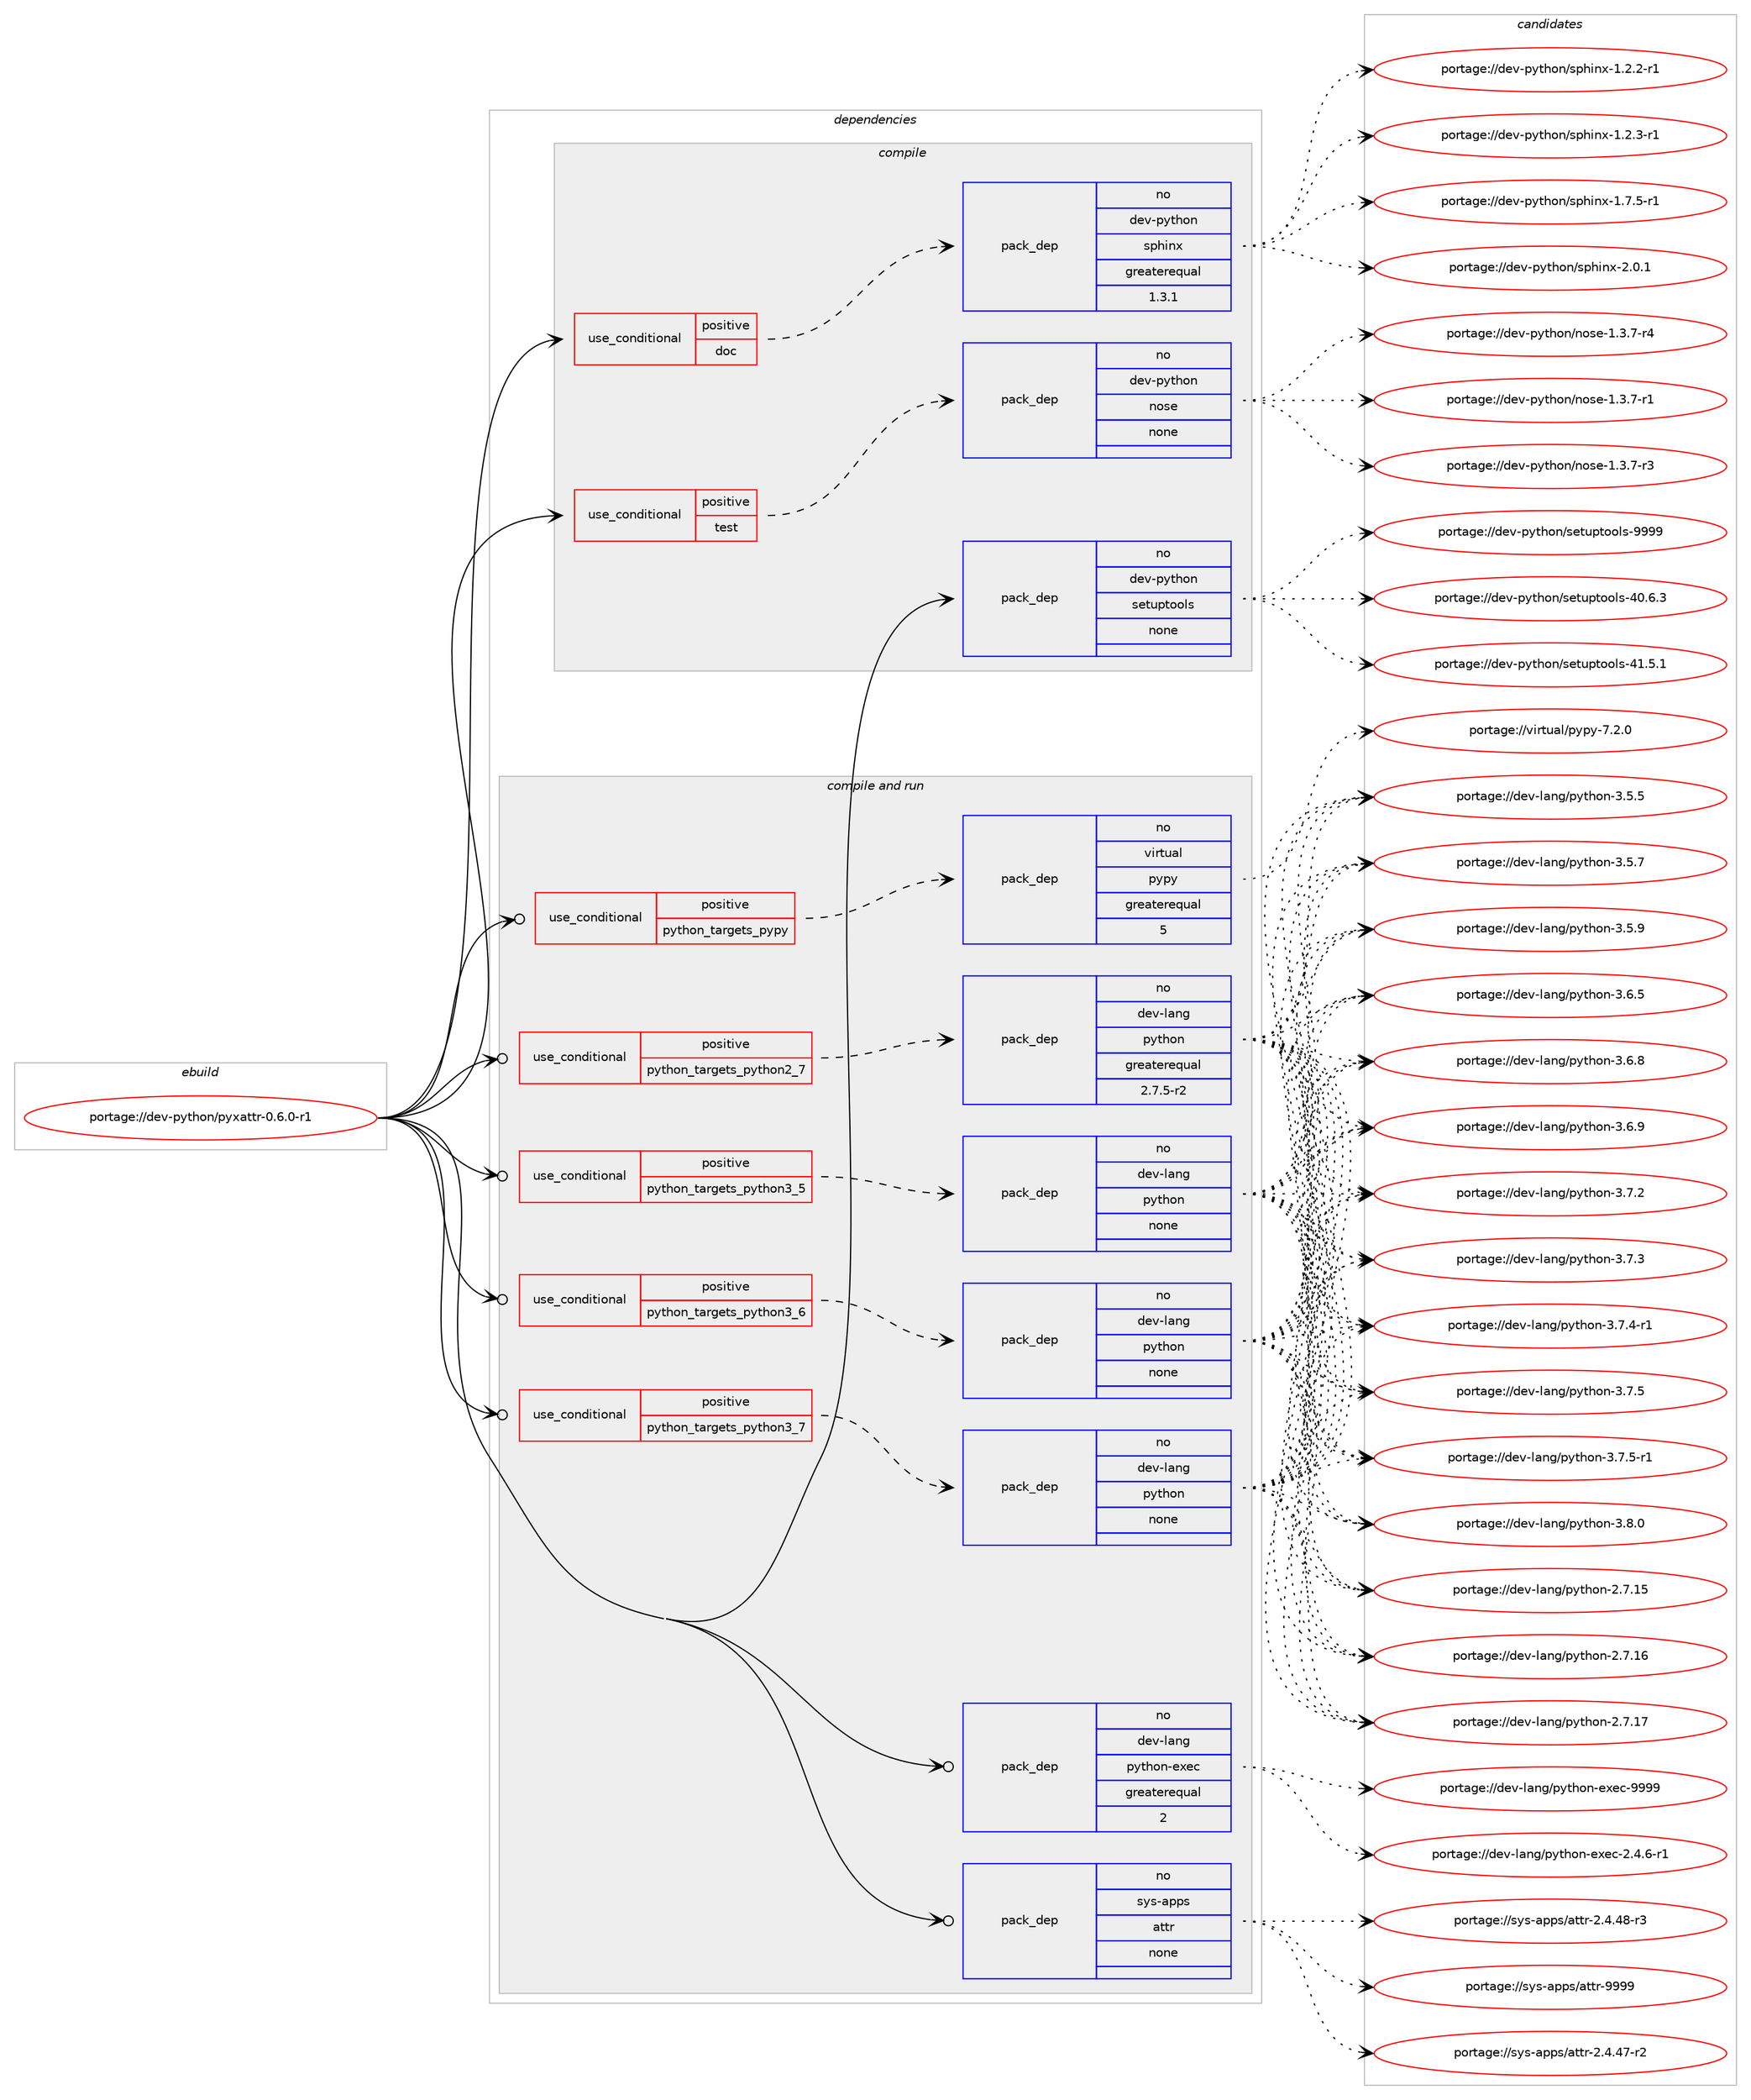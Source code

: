 digraph prolog {

# *************
# Graph options
# *************

newrank=true;
concentrate=true;
compound=true;
graph [rankdir=LR,fontname=Helvetica,fontsize=10,ranksep=1.5];#, ranksep=2.5, nodesep=0.2];
edge  [arrowhead=vee];
node  [fontname=Helvetica,fontsize=10];

# **********
# The ebuild
# **********

subgraph cluster_leftcol {
color=gray;
rank=same;
label=<<i>ebuild</i>>;
id [label="portage://dev-python/pyxattr-0.6.0-r1", color=red, width=4, href="../dev-python/pyxattr-0.6.0-r1.svg"];
}

# ****************
# The dependencies
# ****************

subgraph cluster_midcol {
color=gray;
label=<<i>dependencies</i>>;
subgraph cluster_compile {
fillcolor="#eeeeee";
style=filled;
label=<<i>compile</i>>;
subgraph cond37499 {
dependency168936 [label=<<TABLE BORDER="0" CELLBORDER="1" CELLSPACING="0" CELLPADDING="4"><TR><TD ROWSPAN="3" CELLPADDING="10">use_conditional</TD></TR><TR><TD>positive</TD></TR><TR><TD>doc</TD></TR></TABLE>>, shape=none, color=red];
subgraph pack128037 {
dependency168937 [label=<<TABLE BORDER="0" CELLBORDER="1" CELLSPACING="0" CELLPADDING="4" WIDTH="220"><TR><TD ROWSPAN="6" CELLPADDING="30">pack_dep</TD></TR><TR><TD WIDTH="110">no</TD></TR><TR><TD>dev-python</TD></TR><TR><TD>sphinx</TD></TR><TR><TD>greaterequal</TD></TR><TR><TD>1.3.1</TD></TR></TABLE>>, shape=none, color=blue];
}
dependency168936:e -> dependency168937:w [weight=20,style="dashed",arrowhead="vee"];
}
id:e -> dependency168936:w [weight=20,style="solid",arrowhead="vee"];
subgraph cond37500 {
dependency168938 [label=<<TABLE BORDER="0" CELLBORDER="1" CELLSPACING="0" CELLPADDING="4"><TR><TD ROWSPAN="3" CELLPADDING="10">use_conditional</TD></TR><TR><TD>positive</TD></TR><TR><TD>test</TD></TR></TABLE>>, shape=none, color=red];
subgraph pack128038 {
dependency168939 [label=<<TABLE BORDER="0" CELLBORDER="1" CELLSPACING="0" CELLPADDING="4" WIDTH="220"><TR><TD ROWSPAN="6" CELLPADDING="30">pack_dep</TD></TR><TR><TD WIDTH="110">no</TD></TR><TR><TD>dev-python</TD></TR><TR><TD>nose</TD></TR><TR><TD>none</TD></TR><TR><TD></TD></TR></TABLE>>, shape=none, color=blue];
}
dependency168938:e -> dependency168939:w [weight=20,style="dashed",arrowhead="vee"];
}
id:e -> dependency168938:w [weight=20,style="solid",arrowhead="vee"];
subgraph pack128039 {
dependency168940 [label=<<TABLE BORDER="0" CELLBORDER="1" CELLSPACING="0" CELLPADDING="4" WIDTH="220"><TR><TD ROWSPAN="6" CELLPADDING="30">pack_dep</TD></TR><TR><TD WIDTH="110">no</TD></TR><TR><TD>dev-python</TD></TR><TR><TD>setuptools</TD></TR><TR><TD>none</TD></TR><TR><TD></TD></TR></TABLE>>, shape=none, color=blue];
}
id:e -> dependency168940:w [weight=20,style="solid",arrowhead="vee"];
}
subgraph cluster_compileandrun {
fillcolor="#eeeeee";
style=filled;
label=<<i>compile and run</i>>;
subgraph cond37501 {
dependency168941 [label=<<TABLE BORDER="0" CELLBORDER="1" CELLSPACING="0" CELLPADDING="4"><TR><TD ROWSPAN="3" CELLPADDING="10">use_conditional</TD></TR><TR><TD>positive</TD></TR><TR><TD>python_targets_pypy</TD></TR></TABLE>>, shape=none, color=red];
subgraph pack128040 {
dependency168942 [label=<<TABLE BORDER="0" CELLBORDER="1" CELLSPACING="0" CELLPADDING="4" WIDTH="220"><TR><TD ROWSPAN="6" CELLPADDING="30">pack_dep</TD></TR><TR><TD WIDTH="110">no</TD></TR><TR><TD>virtual</TD></TR><TR><TD>pypy</TD></TR><TR><TD>greaterequal</TD></TR><TR><TD>5</TD></TR></TABLE>>, shape=none, color=blue];
}
dependency168941:e -> dependency168942:w [weight=20,style="dashed",arrowhead="vee"];
}
id:e -> dependency168941:w [weight=20,style="solid",arrowhead="odotvee"];
subgraph cond37502 {
dependency168943 [label=<<TABLE BORDER="0" CELLBORDER="1" CELLSPACING="0" CELLPADDING="4"><TR><TD ROWSPAN="3" CELLPADDING="10">use_conditional</TD></TR><TR><TD>positive</TD></TR><TR><TD>python_targets_python2_7</TD></TR></TABLE>>, shape=none, color=red];
subgraph pack128041 {
dependency168944 [label=<<TABLE BORDER="0" CELLBORDER="1" CELLSPACING="0" CELLPADDING="4" WIDTH="220"><TR><TD ROWSPAN="6" CELLPADDING="30">pack_dep</TD></TR><TR><TD WIDTH="110">no</TD></TR><TR><TD>dev-lang</TD></TR><TR><TD>python</TD></TR><TR><TD>greaterequal</TD></TR><TR><TD>2.7.5-r2</TD></TR></TABLE>>, shape=none, color=blue];
}
dependency168943:e -> dependency168944:w [weight=20,style="dashed",arrowhead="vee"];
}
id:e -> dependency168943:w [weight=20,style="solid",arrowhead="odotvee"];
subgraph cond37503 {
dependency168945 [label=<<TABLE BORDER="0" CELLBORDER="1" CELLSPACING="0" CELLPADDING="4"><TR><TD ROWSPAN="3" CELLPADDING="10">use_conditional</TD></TR><TR><TD>positive</TD></TR><TR><TD>python_targets_python3_5</TD></TR></TABLE>>, shape=none, color=red];
subgraph pack128042 {
dependency168946 [label=<<TABLE BORDER="0" CELLBORDER="1" CELLSPACING="0" CELLPADDING="4" WIDTH="220"><TR><TD ROWSPAN="6" CELLPADDING="30">pack_dep</TD></TR><TR><TD WIDTH="110">no</TD></TR><TR><TD>dev-lang</TD></TR><TR><TD>python</TD></TR><TR><TD>none</TD></TR><TR><TD></TD></TR></TABLE>>, shape=none, color=blue];
}
dependency168945:e -> dependency168946:w [weight=20,style="dashed",arrowhead="vee"];
}
id:e -> dependency168945:w [weight=20,style="solid",arrowhead="odotvee"];
subgraph cond37504 {
dependency168947 [label=<<TABLE BORDER="0" CELLBORDER="1" CELLSPACING="0" CELLPADDING="4"><TR><TD ROWSPAN="3" CELLPADDING="10">use_conditional</TD></TR><TR><TD>positive</TD></TR><TR><TD>python_targets_python3_6</TD></TR></TABLE>>, shape=none, color=red];
subgraph pack128043 {
dependency168948 [label=<<TABLE BORDER="0" CELLBORDER="1" CELLSPACING="0" CELLPADDING="4" WIDTH="220"><TR><TD ROWSPAN="6" CELLPADDING="30">pack_dep</TD></TR><TR><TD WIDTH="110">no</TD></TR><TR><TD>dev-lang</TD></TR><TR><TD>python</TD></TR><TR><TD>none</TD></TR><TR><TD></TD></TR></TABLE>>, shape=none, color=blue];
}
dependency168947:e -> dependency168948:w [weight=20,style="dashed",arrowhead="vee"];
}
id:e -> dependency168947:w [weight=20,style="solid",arrowhead="odotvee"];
subgraph cond37505 {
dependency168949 [label=<<TABLE BORDER="0" CELLBORDER="1" CELLSPACING="0" CELLPADDING="4"><TR><TD ROWSPAN="3" CELLPADDING="10">use_conditional</TD></TR><TR><TD>positive</TD></TR><TR><TD>python_targets_python3_7</TD></TR></TABLE>>, shape=none, color=red];
subgraph pack128044 {
dependency168950 [label=<<TABLE BORDER="0" CELLBORDER="1" CELLSPACING="0" CELLPADDING="4" WIDTH="220"><TR><TD ROWSPAN="6" CELLPADDING="30">pack_dep</TD></TR><TR><TD WIDTH="110">no</TD></TR><TR><TD>dev-lang</TD></TR><TR><TD>python</TD></TR><TR><TD>none</TD></TR><TR><TD></TD></TR></TABLE>>, shape=none, color=blue];
}
dependency168949:e -> dependency168950:w [weight=20,style="dashed",arrowhead="vee"];
}
id:e -> dependency168949:w [weight=20,style="solid",arrowhead="odotvee"];
subgraph pack128045 {
dependency168951 [label=<<TABLE BORDER="0" CELLBORDER="1" CELLSPACING="0" CELLPADDING="4" WIDTH="220"><TR><TD ROWSPAN="6" CELLPADDING="30">pack_dep</TD></TR><TR><TD WIDTH="110">no</TD></TR><TR><TD>dev-lang</TD></TR><TR><TD>python-exec</TD></TR><TR><TD>greaterequal</TD></TR><TR><TD>2</TD></TR></TABLE>>, shape=none, color=blue];
}
id:e -> dependency168951:w [weight=20,style="solid",arrowhead="odotvee"];
subgraph pack128046 {
dependency168952 [label=<<TABLE BORDER="0" CELLBORDER="1" CELLSPACING="0" CELLPADDING="4" WIDTH="220"><TR><TD ROWSPAN="6" CELLPADDING="30">pack_dep</TD></TR><TR><TD WIDTH="110">no</TD></TR><TR><TD>sys-apps</TD></TR><TR><TD>attr</TD></TR><TR><TD>none</TD></TR><TR><TD></TD></TR></TABLE>>, shape=none, color=blue];
}
id:e -> dependency168952:w [weight=20,style="solid",arrowhead="odotvee"];
}
subgraph cluster_run {
fillcolor="#eeeeee";
style=filled;
label=<<i>run</i>>;
}
}

# **************
# The candidates
# **************

subgraph cluster_choices {
rank=same;
color=gray;
label=<<i>candidates</i>>;

subgraph choice128037 {
color=black;
nodesep=1;
choiceportage10010111845112121116104111110471151121041051101204549465046504511449 [label="portage://dev-python/sphinx-1.2.2-r1", color=red, width=4,href="../dev-python/sphinx-1.2.2-r1.svg"];
choiceportage10010111845112121116104111110471151121041051101204549465046514511449 [label="portage://dev-python/sphinx-1.2.3-r1", color=red, width=4,href="../dev-python/sphinx-1.2.3-r1.svg"];
choiceportage10010111845112121116104111110471151121041051101204549465546534511449 [label="portage://dev-python/sphinx-1.7.5-r1", color=red, width=4,href="../dev-python/sphinx-1.7.5-r1.svg"];
choiceportage1001011184511212111610411111047115112104105110120455046484649 [label="portage://dev-python/sphinx-2.0.1", color=red, width=4,href="../dev-python/sphinx-2.0.1.svg"];
dependency168937:e -> choiceportage10010111845112121116104111110471151121041051101204549465046504511449:w [style=dotted,weight="100"];
dependency168937:e -> choiceportage10010111845112121116104111110471151121041051101204549465046514511449:w [style=dotted,weight="100"];
dependency168937:e -> choiceportage10010111845112121116104111110471151121041051101204549465546534511449:w [style=dotted,weight="100"];
dependency168937:e -> choiceportage1001011184511212111610411111047115112104105110120455046484649:w [style=dotted,weight="100"];
}
subgraph choice128038 {
color=black;
nodesep=1;
choiceportage10010111845112121116104111110471101111151014549465146554511449 [label="portage://dev-python/nose-1.3.7-r1", color=red, width=4,href="../dev-python/nose-1.3.7-r1.svg"];
choiceportage10010111845112121116104111110471101111151014549465146554511451 [label="portage://dev-python/nose-1.3.7-r3", color=red, width=4,href="../dev-python/nose-1.3.7-r3.svg"];
choiceportage10010111845112121116104111110471101111151014549465146554511452 [label="portage://dev-python/nose-1.3.7-r4", color=red, width=4,href="../dev-python/nose-1.3.7-r4.svg"];
dependency168939:e -> choiceportage10010111845112121116104111110471101111151014549465146554511449:w [style=dotted,weight="100"];
dependency168939:e -> choiceportage10010111845112121116104111110471101111151014549465146554511451:w [style=dotted,weight="100"];
dependency168939:e -> choiceportage10010111845112121116104111110471101111151014549465146554511452:w [style=dotted,weight="100"];
}
subgraph choice128039 {
color=black;
nodesep=1;
choiceportage100101118451121211161041111104711510111611711211611111110811545524846544651 [label="portage://dev-python/setuptools-40.6.3", color=red, width=4,href="../dev-python/setuptools-40.6.3.svg"];
choiceportage100101118451121211161041111104711510111611711211611111110811545524946534649 [label="portage://dev-python/setuptools-41.5.1", color=red, width=4,href="../dev-python/setuptools-41.5.1.svg"];
choiceportage10010111845112121116104111110471151011161171121161111111081154557575757 [label="portage://dev-python/setuptools-9999", color=red, width=4,href="../dev-python/setuptools-9999.svg"];
dependency168940:e -> choiceportage100101118451121211161041111104711510111611711211611111110811545524846544651:w [style=dotted,weight="100"];
dependency168940:e -> choiceportage100101118451121211161041111104711510111611711211611111110811545524946534649:w [style=dotted,weight="100"];
dependency168940:e -> choiceportage10010111845112121116104111110471151011161171121161111111081154557575757:w [style=dotted,weight="100"];
}
subgraph choice128040 {
color=black;
nodesep=1;
choiceportage1181051141161179710847112121112121455546504648 [label="portage://virtual/pypy-7.2.0", color=red, width=4,href="../virtual/pypy-7.2.0.svg"];
dependency168942:e -> choiceportage1181051141161179710847112121112121455546504648:w [style=dotted,weight="100"];
}
subgraph choice128041 {
color=black;
nodesep=1;
choiceportage10010111845108971101034711212111610411111045504655464953 [label="portage://dev-lang/python-2.7.15", color=red, width=4,href="../dev-lang/python-2.7.15.svg"];
choiceportage10010111845108971101034711212111610411111045504655464954 [label="portage://dev-lang/python-2.7.16", color=red, width=4,href="../dev-lang/python-2.7.16.svg"];
choiceportage10010111845108971101034711212111610411111045504655464955 [label="portage://dev-lang/python-2.7.17", color=red, width=4,href="../dev-lang/python-2.7.17.svg"];
choiceportage100101118451089711010347112121116104111110455146534653 [label="portage://dev-lang/python-3.5.5", color=red, width=4,href="../dev-lang/python-3.5.5.svg"];
choiceportage100101118451089711010347112121116104111110455146534655 [label="portage://dev-lang/python-3.5.7", color=red, width=4,href="../dev-lang/python-3.5.7.svg"];
choiceportage100101118451089711010347112121116104111110455146534657 [label="portage://dev-lang/python-3.5.9", color=red, width=4,href="../dev-lang/python-3.5.9.svg"];
choiceportage100101118451089711010347112121116104111110455146544653 [label="portage://dev-lang/python-3.6.5", color=red, width=4,href="../dev-lang/python-3.6.5.svg"];
choiceportage100101118451089711010347112121116104111110455146544656 [label="portage://dev-lang/python-3.6.8", color=red, width=4,href="../dev-lang/python-3.6.8.svg"];
choiceportage100101118451089711010347112121116104111110455146544657 [label="portage://dev-lang/python-3.6.9", color=red, width=4,href="../dev-lang/python-3.6.9.svg"];
choiceportage100101118451089711010347112121116104111110455146554650 [label="portage://dev-lang/python-3.7.2", color=red, width=4,href="../dev-lang/python-3.7.2.svg"];
choiceportage100101118451089711010347112121116104111110455146554651 [label="portage://dev-lang/python-3.7.3", color=red, width=4,href="../dev-lang/python-3.7.3.svg"];
choiceportage1001011184510897110103471121211161041111104551465546524511449 [label="portage://dev-lang/python-3.7.4-r1", color=red, width=4,href="../dev-lang/python-3.7.4-r1.svg"];
choiceportage100101118451089711010347112121116104111110455146554653 [label="portage://dev-lang/python-3.7.5", color=red, width=4,href="../dev-lang/python-3.7.5.svg"];
choiceportage1001011184510897110103471121211161041111104551465546534511449 [label="portage://dev-lang/python-3.7.5-r1", color=red, width=4,href="../dev-lang/python-3.7.5-r1.svg"];
choiceportage100101118451089711010347112121116104111110455146564648 [label="portage://dev-lang/python-3.8.0", color=red, width=4,href="../dev-lang/python-3.8.0.svg"];
dependency168944:e -> choiceportage10010111845108971101034711212111610411111045504655464953:w [style=dotted,weight="100"];
dependency168944:e -> choiceportage10010111845108971101034711212111610411111045504655464954:w [style=dotted,weight="100"];
dependency168944:e -> choiceportage10010111845108971101034711212111610411111045504655464955:w [style=dotted,weight="100"];
dependency168944:e -> choiceportage100101118451089711010347112121116104111110455146534653:w [style=dotted,weight="100"];
dependency168944:e -> choiceportage100101118451089711010347112121116104111110455146534655:w [style=dotted,weight="100"];
dependency168944:e -> choiceportage100101118451089711010347112121116104111110455146534657:w [style=dotted,weight="100"];
dependency168944:e -> choiceportage100101118451089711010347112121116104111110455146544653:w [style=dotted,weight="100"];
dependency168944:e -> choiceportage100101118451089711010347112121116104111110455146544656:w [style=dotted,weight="100"];
dependency168944:e -> choiceportage100101118451089711010347112121116104111110455146544657:w [style=dotted,weight="100"];
dependency168944:e -> choiceportage100101118451089711010347112121116104111110455146554650:w [style=dotted,weight="100"];
dependency168944:e -> choiceportage100101118451089711010347112121116104111110455146554651:w [style=dotted,weight="100"];
dependency168944:e -> choiceportage1001011184510897110103471121211161041111104551465546524511449:w [style=dotted,weight="100"];
dependency168944:e -> choiceportage100101118451089711010347112121116104111110455146554653:w [style=dotted,weight="100"];
dependency168944:e -> choiceportage1001011184510897110103471121211161041111104551465546534511449:w [style=dotted,weight="100"];
dependency168944:e -> choiceportage100101118451089711010347112121116104111110455146564648:w [style=dotted,weight="100"];
}
subgraph choice128042 {
color=black;
nodesep=1;
choiceportage10010111845108971101034711212111610411111045504655464953 [label="portage://dev-lang/python-2.7.15", color=red, width=4,href="../dev-lang/python-2.7.15.svg"];
choiceportage10010111845108971101034711212111610411111045504655464954 [label="portage://dev-lang/python-2.7.16", color=red, width=4,href="../dev-lang/python-2.7.16.svg"];
choiceportage10010111845108971101034711212111610411111045504655464955 [label="portage://dev-lang/python-2.7.17", color=red, width=4,href="../dev-lang/python-2.7.17.svg"];
choiceportage100101118451089711010347112121116104111110455146534653 [label="portage://dev-lang/python-3.5.5", color=red, width=4,href="../dev-lang/python-3.5.5.svg"];
choiceportage100101118451089711010347112121116104111110455146534655 [label="portage://dev-lang/python-3.5.7", color=red, width=4,href="../dev-lang/python-3.5.7.svg"];
choiceportage100101118451089711010347112121116104111110455146534657 [label="portage://dev-lang/python-3.5.9", color=red, width=4,href="../dev-lang/python-3.5.9.svg"];
choiceportage100101118451089711010347112121116104111110455146544653 [label="portage://dev-lang/python-3.6.5", color=red, width=4,href="../dev-lang/python-3.6.5.svg"];
choiceportage100101118451089711010347112121116104111110455146544656 [label="portage://dev-lang/python-3.6.8", color=red, width=4,href="../dev-lang/python-3.6.8.svg"];
choiceportage100101118451089711010347112121116104111110455146544657 [label="portage://dev-lang/python-3.6.9", color=red, width=4,href="../dev-lang/python-3.6.9.svg"];
choiceportage100101118451089711010347112121116104111110455146554650 [label="portage://dev-lang/python-3.7.2", color=red, width=4,href="../dev-lang/python-3.7.2.svg"];
choiceportage100101118451089711010347112121116104111110455146554651 [label="portage://dev-lang/python-3.7.3", color=red, width=4,href="../dev-lang/python-3.7.3.svg"];
choiceportage1001011184510897110103471121211161041111104551465546524511449 [label="portage://dev-lang/python-3.7.4-r1", color=red, width=4,href="../dev-lang/python-3.7.4-r1.svg"];
choiceportage100101118451089711010347112121116104111110455146554653 [label="portage://dev-lang/python-3.7.5", color=red, width=4,href="../dev-lang/python-3.7.5.svg"];
choiceportage1001011184510897110103471121211161041111104551465546534511449 [label="portage://dev-lang/python-3.7.5-r1", color=red, width=4,href="../dev-lang/python-3.7.5-r1.svg"];
choiceportage100101118451089711010347112121116104111110455146564648 [label="portage://dev-lang/python-3.8.0", color=red, width=4,href="../dev-lang/python-3.8.0.svg"];
dependency168946:e -> choiceportage10010111845108971101034711212111610411111045504655464953:w [style=dotted,weight="100"];
dependency168946:e -> choiceportage10010111845108971101034711212111610411111045504655464954:w [style=dotted,weight="100"];
dependency168946:e -> choiceportage10010111845108971101034711212111610411111045504655464955:w [style=dotted,weight="100"];
dependency168946:e -> choiceportage100101118451089711010347112121116104111110455146534653:w [style=dotted,weight="100"];
dependency168946:e -> choiceportage100101118451089711010347112121116104111110455146534655:w [style=dotted,weight="100"];
dependency168946:e -> choiceportage100101118451089711010347112121116104111110455146534657:w [style=dotted,weight="100"];
dependency168946:e -> choiceportage100101118451089711010347112121116104111110455146544653:w [style=dotted,weight="100"];
dependency168946:e -> choiceportage100101118451089711010347112121116104111110455146544656:w [style=dotted,weight="100"];
dependency168946:e -> choiceportage100101118451089711010347112121116104111110455146544657:w [style=dotted,weight="100"];
dependency168946:e -> choiceportage100101118451089711010347112121116104111110455146554650:w [style=dotted,weight="100"];
dependency168946:e -> choiceportage100101118451089711010347112121116104111110455146554651:w [style=dotted,weight="100"];
dependency168946:e -> choiceportage1001011184510897110103471121211161041111104551465546524511449:w [style=dotted,weight="100"];
dependency168946:e -> choiceportage100101118451089711010347112121116104111110455146554653:w [style=dotted,weight="100"];
dependency168946:e -> choiceportage1001011184510897110103471121211161041111104551465546534511449:w [style=dotted,weight="100"];
dependency168946:e -> choiceportage100101118451089711010347112121116104111110455146564648:w [style=dotted,weight="100"];
}
subgraph choice128043 {
color=black;
nodesep=1;
choiceportage10010111845108971101034711212111610411111045504655464953 [label="portage://dev-lang/python-2.7.15", color=red, width=4,href="../dev-lang/python-2.7.15.svg"];
choiceportage10010111845108971101034711212111610411111045504655464954 [label="portage://dev-lang/python-2.7.16", color=red, width=4,href="../dev-lang/python-2.7.16.svg"];
choiceportage10010111845108971101034711212111610411111045504655464955 [label="portage://dev-lang/python-2.7.17", color=red, width=4,href="../dev-lang/python-2.7.17.svg"];
choiceportage100101118451089711010347112121116104111110455146534653 [label="portage://dev-lang/python-3.5.5", color=red, width=4,href="../dev-lang/python-3.5.5.svg"];
choiceportage100101118451089711010347112121116104111110455146534655 [label="portage://dev-lang/python-3.5.7", color=red, width=4,href="../dev-lang/python-3.5.7.svg"];
choiceportage100101118451089711010347112121116104111110455146534657 [label="portage://dev-lang/python-3.5.9", color=red, width=4,href="../dev-lang/python-3.5.9.svg"];
choiceportage100101118451089711010347112121116104111110455146544653 [label="portage://dev-lang/python-3.6.5", color=red, width=4,href="../dev-lang/python-3.6.5.svg"];
choiceportage100101118451089711010347112121116104111110455146544656 [label="portage://dev-lang/python-3.6.8", color=red, width=4,href="../dev-lang/python-3.6.8.svg"];
choiceportage100101118451089711010347112121116104111110455146544657 [label="portage://dev-lang/python-3.6.9", color=red, width=4,href="../dev-lang/python-3.6.9.svg"];
choiceportage100101118451089711010347112121116104111110455146554650 [label="portage://dev-lang/python-3.7.2", color=red, width=4,href="../dev-lang/python-3.7.2.svg"];
choiceportage100101118451089711010347112121116104111110455146554651 [label="portage://dev-lang/python-3.7.3", color=red, width=4,href="../dev-lang/python-3.7.3.svg"];
choiceportage1001011184510897110103471121211161041111104551465546524511449 [label="portage://dev-lang/python-3.7.4-r1", color=red, width=4,href="../dev-lang/python-3.7.4-r1.svg"];
choiceportage100101118451089711010347112121116104111110455146554653 [label="portage://dev-lang/python-3.7.5", color=red, width=4,href="../dev-lang/python-3.7.5.svg"];
choiceportage1001011184510897110103471121211161041111104551465546534511449 [label="portage://dev-lang/python-3.7.5-r1", color=red, width=4,href="../dev-lang/python-3.7.5-r1.svg"];
choiceportage100101118451089711010347112121116104111110455146564648 [label="portage://dev-lang/python-3.8.0", color=red, width=4,href="../dev-lang/python-3.8.0.svg"];
dependency168948:e -> choiceportage10010111845108971101034711212111610411111045504655464953:w [style=dotted,weight="100"];
dependency168948:e -> choiceportage10010111845108971101034711212111610411111045504655464954:w [style=dotted,weight="100"];
dependency168948:e -> choiceportage10010111845108971101034711212111610411111045504655464955:w [style=dotted,weight="100"];
dependency168948:e -> choiceportage100101118451089711010347112121116104111110455146534653:w [style=dotted,weight="100"];
dependency168948:e -> choiceportage100101118451089711010347112121116104111110455146534655:w [style=dotted,weight="100"];
dependency168948:e -> choiceportage100101118451089711010347112121116104111110455146534657:w [style=dotted,weight="100"];
dependency168948:e -> choiceportage100101118451089711010347112121116104111110455146544653:w [style=dotted,weight="100"];
dependency168948:e -> choiceportage100101118451089711010347112121116104111110455146544656:w [style=dotted,weight="100"];
dependency168948:e -> choiceportage100101118451089711010347112121116104111110455146544657:w [style=dotted,weight="100"];
dependency168948:e -> choiceportage100101118451089711010347112121116104111110455146554650:w [style=dotted,weight="100"];
dependency168948:e -> choiceportage100101118451089711010347112121116104111110455146554651:w [style=dotted,weight="100"];
dependency168948:e -> choiceportage1001011184510897110103471121211161041111104551465546524511449:w [style=dotted,weight="100"];
dependency168948:e -> choiceportage100101118451089711010347112121116104111110455146554653:w [style=dotted,weight="100"];
dependency168948:e -> choiceportage1001011184510897110103471121211161041111104551465546534511449:w [style=dotted,weight="100"];
dependency168948:e -> choiceportage100101118451089711010347112121116104111110455146564648:w [style=dotted,weight="100"];
}
subgraph choice128044 {
color=black;
nodesep=1;
choiceportage10010111845108971101034711212111610411111045504655464953 [label="portage://dev-lang/python-2.7.15", color=red, width=4,href="../dev-lang/python-2.7.15.svg"];
choiceportage10010111845108971101034711212111610411111045504655464954 [label="portage://dev-lang/python-2.7.16", color=red, width=4,href="../dev-lang/python-2.7.16.svg"];
choiceportage10010111845108971101034711212111610411111045504655464955 [label="portage://dev-lang/python-2.7.17", color=red, width=4,href="../dev-lang/python-2.7.17.svg"];
choiceportage100101118451089711010347112121116104111110455146534653 [label="portage://dev-lang/python-3.5.5", color=red, width=4,href="../dev-lang/python-3.5.5.svg"];
choiceportage100101118451089711010347112121116104111110455146534655 [label="portage://dev-lang/python-3.5.7", color=red, width=4,href="../dev-lang/python-3.5.7.svg"];
choiceportage100101118451089711010347112121116104111110455146534657 [label="portage://dev-lang/python-3.5.9", color=red, width=4,href="../dev-lang/python-3.5.9.svg"];
choiceportage100101118451089711010347112121116104111110455146544653 [label="portage://dev-lang/python-3.6.5", color=red, width=4,href="../dev-lang/python-3.6.5.svg"];
choiceportage100101118451089711010347112121116104111110455146544656 [label="portage://dev-lang/python-3.6.8", color=red, width=4,href="../dev-lang/python-3.6.8.svg"];
choiceportage100101118451089711010347112121116104111110455146544657 [label="portage://dev-lang/python-3.6.9", color=red, width=4,href="../dev-lang/python-3.6.9.svg"];
choiceportage100101118451089711010347112121116104111110455146554650 [label="portage://dev-lang/python-3.7.2", color=red, width=4,href="../dev-lang/python-3.7.2.svg"];
choiceportage100101118451089711010347112121116104111110455146554651 [label="portage://dev-lang/python-3.7.3", color=red, width=4,href="../dev-lang/python-3.7.3.svg"];
choiceportage1001011184510897110103471121211161041111104551465546524511449 [label="portage://dev-lang/python-3.7.4-r1", color=red, width=4,href="../dev-lang/python-3.7.4-r1.svg"];
choiceportage100101118451089711010347112121116104111110455146554653 [label="portage://dev-lang/python-3.7.5", color=red, width=4,href="../dev-lang/python-3.7.5.svg"];
choiceportage1001011184510897110103471121211161041111104551465546534511449 [label="portage://dev-lang/python-3.7.5-r1", color=red, width=4,href="../dev-lang/python-3.7.5-r1.svg"];
choiceportage100101118451089711010347112121116104111110455146564648 [label="portage://dev-lang/python-3.8.0", color=red, width=4,href="../dev-lang/python-3.8.0.svg"];
dependency168950:e -> choiceportage10010111845108971101034711212111610411111045504655464953:w [style=dotted,weight="100"];
dependency168950:e -> choiceportage10010111845108971101034711212111610411111045504655464954:w [style=dotted,weight="100"];
dependency168950:e -> choiceportage10010111845108971101034711212111610411111045504655464955:w [style=dotted,weight="100"];
dependency168950:e -> choiceportage100101118451089711010347112121116104111110455146534653:w [style=dotted,weight="100"];
dependency168950:e -> choiceportage100101118451089711010347112121116104111110455146534655:w [style=dotted,weight="100"];
dependency168950:e -> choiceportage100101118451089711010347112121116104111110455146534657:w [style=dotted,weight="100"];
dependency168950:e -> choiceportage100101118451089711010347112121116104111110455146544653:w [style=dotted,weight="100"];
dependency168950:e -> choiceportage100101118451089711010347112121116104111110455146544656:w [style=dotted,weight="100"];
dependency168950:e -> choiceportage100101118451089711010347112121116104111110455146544657:w [style=dotted,weight="100"];
dependency168950:e -> choiceportage100101118451089711010347112121116104111110455146554650:w [style=dotted,weight="100"];
dependency168950:e -> choiceportage100101118451089711010347112121116104111110455146554651:w [style=dotted,weight="100"];
dependency168950:e -> choiceportage1001011184510897110103471121211161041111104551465546524511449:w [style=dotted,weight="100"];
dependency168950:e -> choiceportage100101118451089711010347112121116104111110455146554653:w [style=dotted,weight="100"];
dependency168950:e -> choiceportage1001011184510897110103471121211161041111104551465546534511449:w [style=dotted,weight="100"];
dependency168950:e -> choiceportage100101118451089711010347112121116104111110455146564648:w [style=dotted,weight="100"];
}
subgraph choice128045 {
color=black;
nodesep=1;
choiceportage10010111845108971101034711212111610411111045101120101994550465246544511449 [label="portage://dev-lang/python-exec-2.4.6-r1", color=red, width=4,href="../dev-lang/python-exec-2.4.6-r1.svg"];
choiceportage10010111845108971101034711212111610411111045101120101994557575757 [label="portage://dev-lang/python-exec-9999", color=red, width=4,href="../dev-lang/python-exec-9999.svg"];
dependency168951:e -> choiceportage10010111845108971101034711212111610411111045101120101994550465246544511449:w [style=dotted,weight="100"];
dependency168951:e -> choiceportage10010111845108971101034711212111610411111045101120101994557575757:w [style=dotted,weight="100"];
}
subgraph choice128046 {
color=black;
nodesep=1;
choiceportage11512111545971121121154797116116114455046524652554511450 [label="portage://sys-apps/attr-2.4.47-r2", color=red, width=4,href="../sys-apps/attr-2.4.47-r2.svg"];
choiceportage11512111545971121121154797116116114455046524652564511451 [label="portage://sys-apps/attr-2.4.48-r3", color=red, width=4,href="../sys-apps/attr-2.4.48-r3.svg"];
choiceportage115121115459711211211547971161161144557575757 [label="portage://sys-apps/attr-9999", color=red, width=4,href="../sys-apps/attr-9999.svg"];
dependency168952:e -> choiceportage11512111545971121121154797116116114455046524652554511450:w [style=dotted,weight="100"];
dependency168952:e -> choiceportage11512111545971121121154797116116114455046524652564511451:w [style=dotted,weight="100"];
dependency168952:e -> choiceportage115121115459711211211547971161161144557575757:w [style=dotted,weight="100"];
}
}

}
